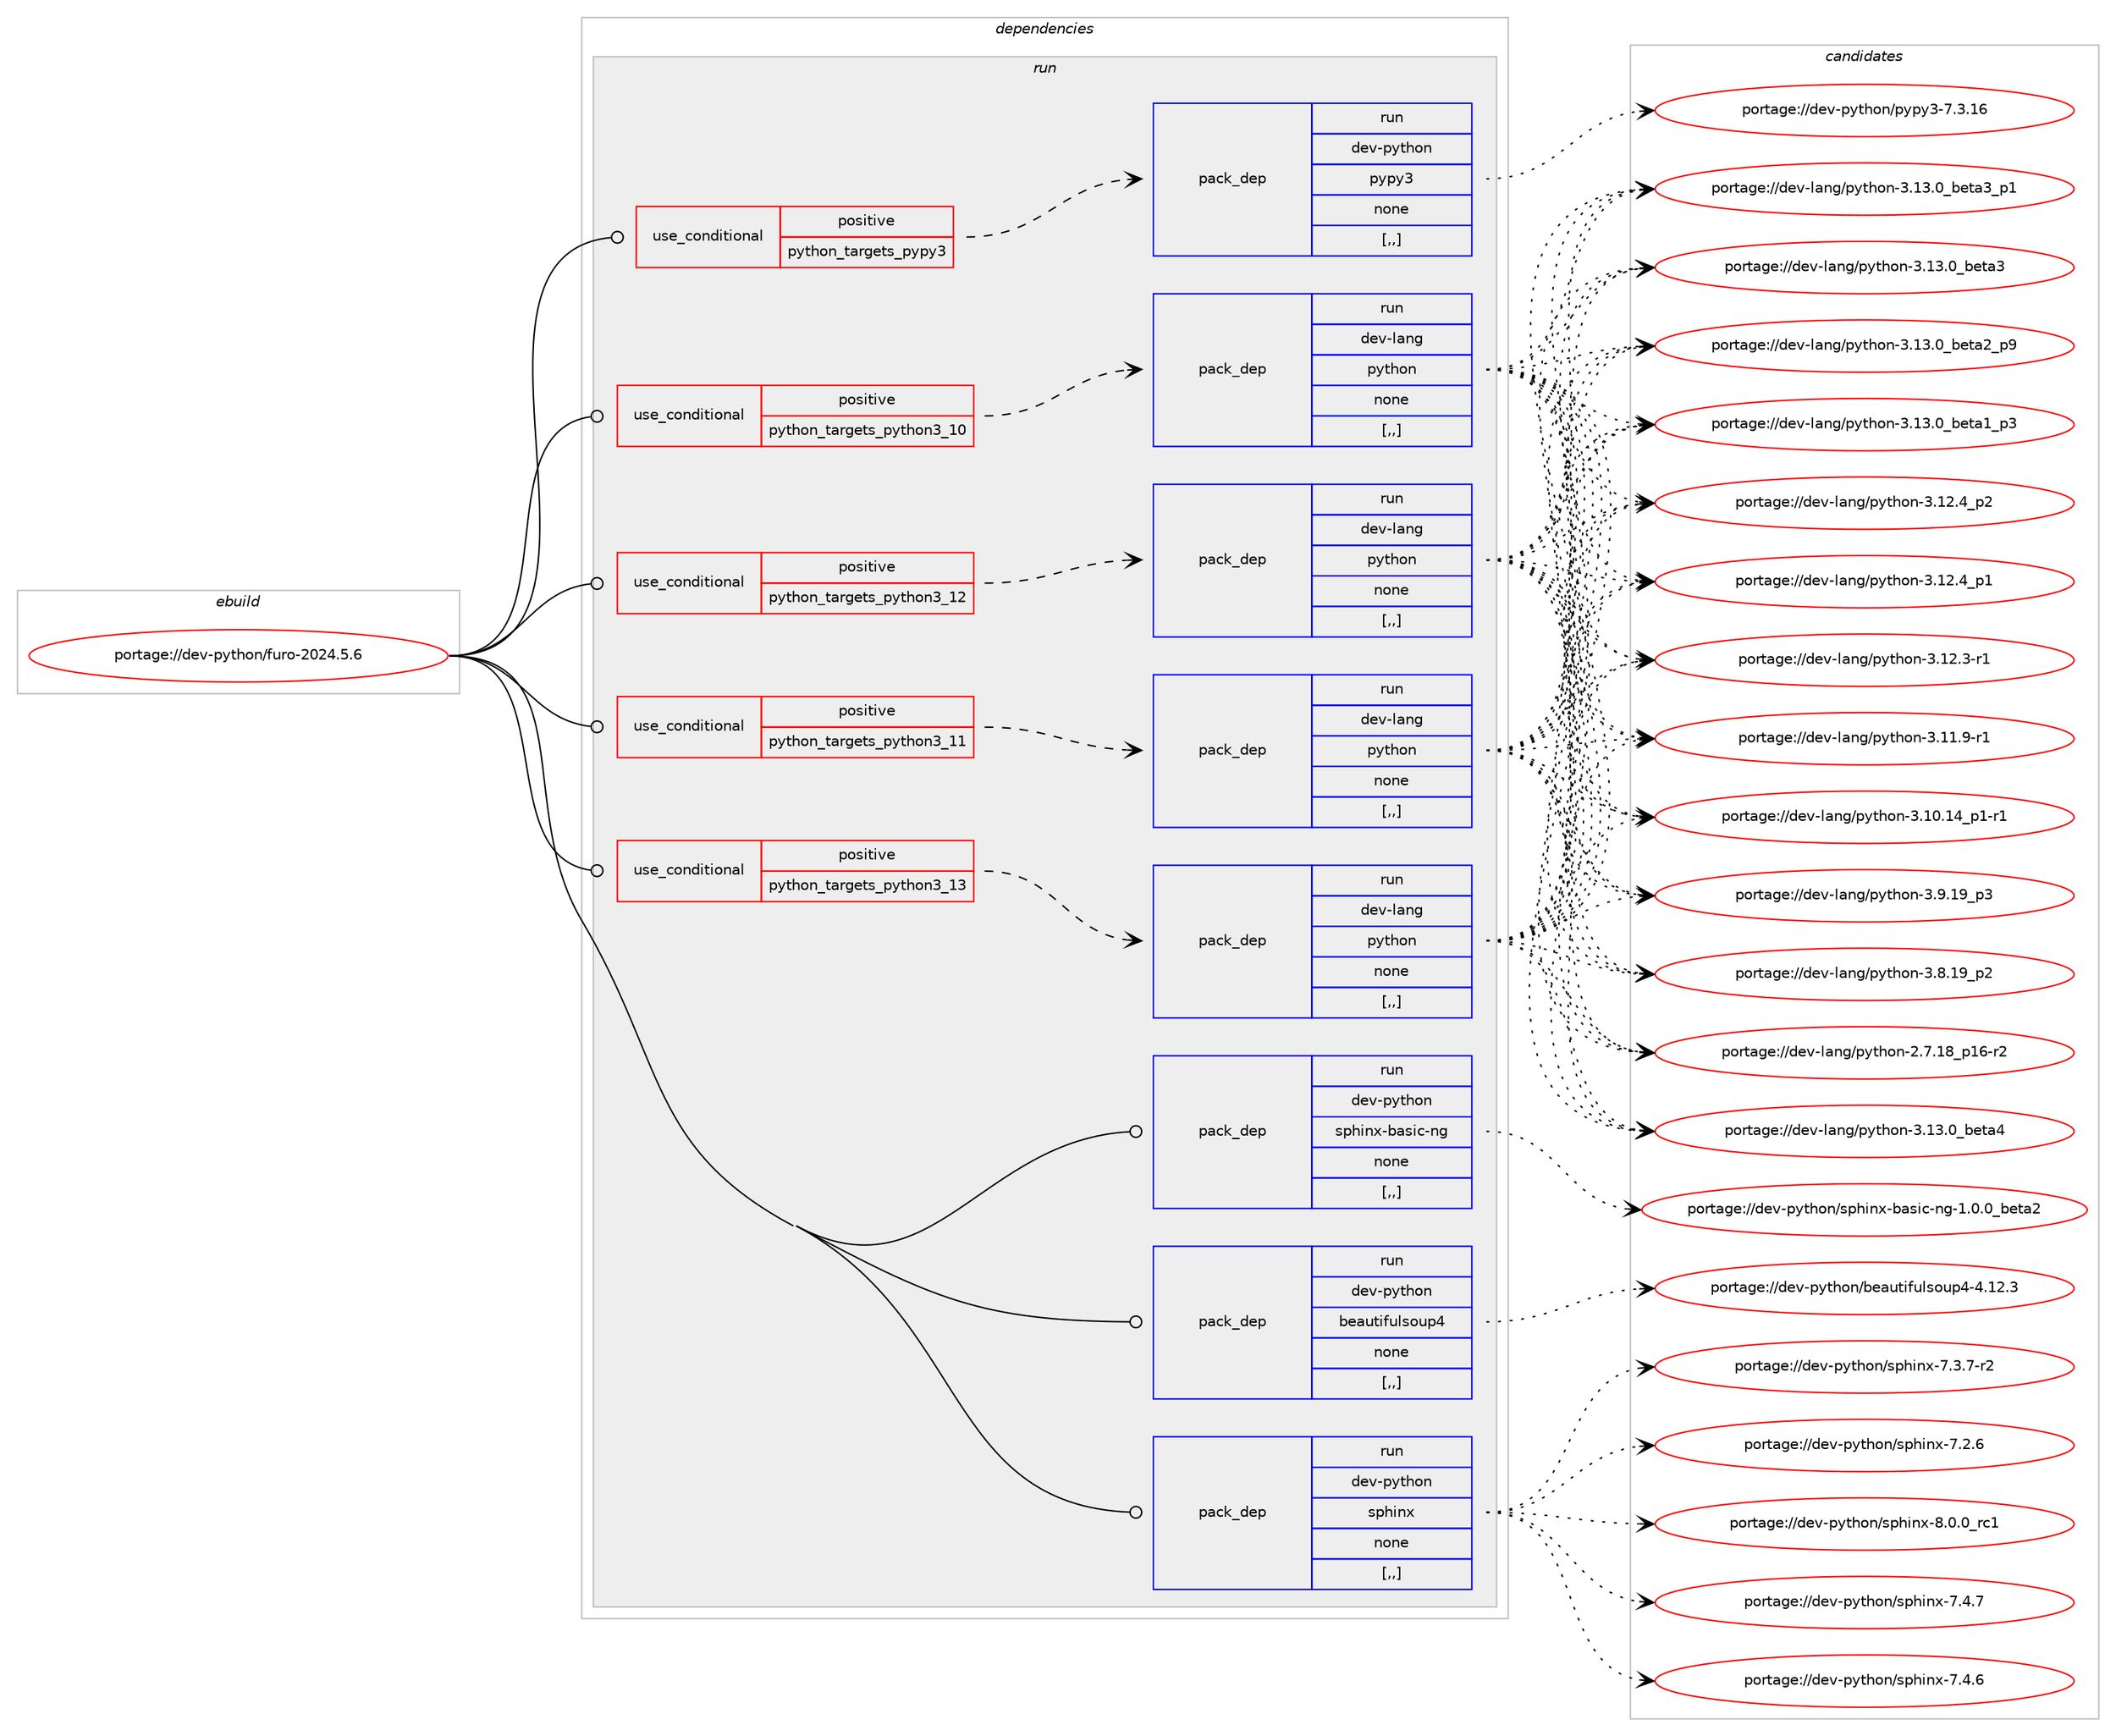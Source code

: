 digraph prolog {

# *************
# Graph options
# *************

newrank=true;
concentrate=true;
compound=true;
graph [rankdir=LR,fontname=Helvetica,fontsize=10,ranksep=1.5];#, ranksep=2.5, nodesep=0.2];
edge  [arrowhead=vee];
node  [fontname=Helvetica,fontsize=10];

# **********
# The ebuild
# **********

subgraph cluster_leftcol {
color=gray;
label=<<i>ebuild</i>>;
id [label="portage://dev-python/furo-2024.5.6", color=red, width=4, href="../dev-python/furo-2024.5.6.svg"];
}

# ****************
# The dependencies
# ****************

subgraph cluster_midcol {
color=gray;
label=<<i>dependencies</i>>;
subgraph cluster_compile {
fillcolor="#eeeeee";
style=filled;
label=<<i>compile</i>>;
}
subgraph cluster_compileandrun {
fillcolor="#eeeeee";
style=filled;
label=<<i>compile and run</i>>;
}
subgraph cluster_run {
fillcolor="#eeeeee";
style=filled;
label=<<i>run</i>>;
subgraph cond33058 {
dependency147048 [label=<<TABLE BORDER="0" CELLBORDER="1" CELLSPACING="0" CELLPADDING="4"><TR><TD ROWSPAN="3" CELLPADDING="10">use_conditional</TD></TR><TR><TD>positive</TD></TR><TR><TD>python_targets_pypy3</TD></TR></TABLE>>, shape=none, color=red];
subgraph pack112741 {
dependency147049 [label=<<TABLE BORDER="0" CELLBORDER="1" CELLSPACING="0" CELLPADDING="4" WIDTH="220"><TR><TD ROWSPAN="6" CELLPADDING="30">pack_dep</TD></TR><TR><TD WIDTH="110">run</TD></TR><TR><TD>dev-python</TD></TR><TR><TD>pypy3</TD></TR><TR><TD>none</TD></TR><TR><TD>[,,]</TD></TR></TABLE>>, shape=none, color=blue];
}
dependency147048:e -> dependency147049:w [weight=20,style="dashed",arrowhead="vee"];
}
id:e -> dependency147048:w [weight=20,style="solid",arrowhead="odot"];
subgraph cond33059 {
dependency147050 [label=<<TABLE BORDER="0" CELLBORDER="1" CELLSPACING="0" CELLPADDING="4"><TR><TD ROWSPAN="3" CELLPADDING="10">use_conditional</TD></TR><TR><TD>positive</TD></TR><TR><TD>python_targets_python3_10</TD></TR></TABLE>>, shape=none, color=red];
subgraph pack112742 {
dependency147051 [label=<<TABLE BORDER="0" CELLBORDER="1" CELLSPACING="0" CELLPADDING="4" WIDTH="220"><TR><TD ROWSPAN="6" CELLPADDING="30">pack_dep</TD></TR><TR><TD WIDTH="110">run</TD></TR><TR><TD>dev-lang</TD></TR><TR><TD>python</TD></TR><TR><TD>none</TD></TR><TR><TD>[,,]</TD></TR></TABLE>>, shape=none, color=blue];
}
dependency147050:e -> dependency147051:w [weight=20,style="dashed",arrowhead="vee"];
}
id:e -> dependency147050:w [weight=20,style="solid",arrowhead="odot"];
subgraph cond33060 {
dependency147052 [label=<<TABLE BORDER="0" CELLBORDER="1" CELLSPACING="0" CELLPADDING="4"><TR><TD ROWSPAN="3" CELLPADDING="10">use_conditional</TD></TR><TR><TD>positive</TD></TR><TR><TD>python_targets_python3_11</TD></TR></TABLE>>, shape=none, color=red];
subgraph pack112743 {
dependency147053 [label=<<TABLE BORDER="0" CELLBORDER="1" CELLSPACING="0" CELLPADDING="4" WIDTH="220"><TR><TD ROWSPAN="6" CELLPADDING="30">pack_dep</TD></TR><TR><TD WIDTH="110">run</TD></TR><TR><TD>dev-lang</TD></TR><TR><TD>python</TD></TR><TR><TD>none</TD></TR><TR><TD>[,,]</TD></TR></TABLE>>, shape=none, color=blue];
}
dependency147052:e -> dependency147053:w [weight=20,style="dashed",arrowhead="vee"];
}
id:e -> dependency147052:w [weight=20,style="solid",arrowhead="odot"];
subgraph cond33061 {
dependency147054 [label=<<TABLE BORDER="0" CELLBORDER="1" CELLSPACING="0" CELLPADDING="4"><TR><TD ROWSPAN="3" CELLPADDING="10">use_conditional</TD></TR><TR><TD>positive</TD></TR><TR><TD>python_targets_python3_12</TD></TR></TABLE>>, shape=none, color=red];
subgraph pack112744 {
dependency147055 [label=<<TABLE BORDER="0" CELLBORDER="1" CELLSPACING="0" CELLPADDING="4" WIDTH="220"><TR><TD ROWSPAN="6" CELLPADDING="30">pack_dep</TD></TR><TR><TD WIDTH="110">run</TD></TR><TR><TD>dev-lang</TD></TR><TR><TD>python</TD></TR><TR><TD>none</TD></TR><TR><TD>[,,]</TD></TR></TABLE>>, shape=none, color=blue];
}
dependency147054:e -> dependency147055:w [weight=20,style="dashed",arrowhead="vee"];
}
id:e -> dependency147054:w [weight=20,style="solid",arrowhead="odot"];
subgraph cond33062 {
dependency147056 [label=<<TABLE BORDER="0" CELLBORDER="1" CELLSPACING="0" CELLPADDING="4"><TR><TD ROWSPAN="3" CELLPADDING="10">use_conditional</TD></TR><TR><TD>positive</TD></TR><TR><TD>python_targets_python3_13</TD></TR></TABLE>>, shape=none, color=red];
subgraph pack112745 {
dependency147057 [label=<<TABLE BORDER="0" CELLBORDER="1" CELLSPACING="0" CELLPADDING="4" WIDTH="220"><TR><TD ROWSPAN="6" CELLPADDING="30">pack_dep</TD></TR><TR><TD WIDTH="110">run</TD></TR><TR><TD>dev-lang</TD></TR><TR><TD>python</TD></TR><TR><TD>none</TD></TR><TR><TD>[,,]</TD></TR></TABLE>>, shape=none, color=blue];
}
dependency147056:e -> dependency147057:w [weight=20,style="dashed",arrowhead="vee"];
}
id:e -> dependency147056:w [weight=20,style="solid",arrowhead="odot"];
subgraph pack112746 {
dependency147058 [label=<<TABLE BORDER="0" CELLBORDER="1" CELLSPACING="0" CELLPADDING="4" WIDTH="220"><TR><TD ROWSPAN="6" CELLPADDING="30">pack_dep</TD></TR><TR><TD WIDTH="110">run</TD></TR><TR><TD>dev-python</TD></TR><TR><TD>beautifulsoup4</TD></TR><TR><TD>none</TD></TR><TR><TD>[,,]</TD></TR></TABLE>>, shape=none, color=blue];
}
id:e -> dependency147058:w [weight=20,style="solid",arrowhead="odot"];
subgraph pack112747 {
dependency147059 [label=<<TABLE BORDER="0" CELLBORDER="1" CELLSPACING="0" CELLPADDING="4" WIDTH="220"><TR><TD ROWSPAN="6" CELLPADDING="30">pack_dep</TD></TR><TR><TD WIDTH="110">run</TD></TR><TR><TD>dev-python</TD></TR><TR><TD>sphinx</TD></TR><TR><TD>none</TD></TR><TR><TD>[,,]</TD></TR></TABLE>>, shape=none, color=blue];
}
id:e -> dependency147059:w [weight=20,style="solid",arrowhead="odot"];
subgraph pack112748 {
dependency147060 [label=<<TABLE BORDER="0" CELLBORDER="1" CELLSPACING="0" CELLPADDING="4" WIDTH="220"><TR><TD ROWSPAN="6" CELLPADDING="30">pack_dep</TD></TR><TR><TD WIDTH="110">run</TD></TR><TR><TD>dev-python</TD></TR><TR><TD>sphinx-basic-ng</TD></TR><TR><TD>none</TD></TR><TR><TD>[,,]</TD></TR></TABLE>>, shape=none, color=blue];
}
id:e -> dependency147060:w [weight=20,style="solid",arrowhead="odot"];
}
}

# **************
# The candidates
# **************

subgraph cluster_choices {
rank=same;
color=gray;
label=<<i>candidates</i>>;

subgraph choice112741 {
color=black;
nodesep=1;
choice10010111845112121116104111110471121211121215145554651464954 [label="portage://dev-python/pypy3-7.3.16", color=red, width=4,href="../dev-python/pypy3-7.3.16.svg"];
dependency147049:e -> choice10010111845112121116104111110471121211121215145554651464954:w [style=dotted,weight="100"];
}
subgraph choice112742 {
color=black;
nodesep=1;
choice1001011184510897110103471121211161041111104551464951464895981011169752 [label="portage://dev-lang/python-3.13.0_beta4", color=red, width=4,href="../dev-lang/python-3.13.0_beta4.svg"];
choice10010111845108971101034711212111610411111045514649514648959810111697519511249 [label="portage://dev-lang/python-3.13.0_beta3_p1", color=red, width=4,href="../dev-lang/python-3.13.0_beta3_p1.svg"];
choice1001011184510897110103471121211161041111104551464951464895981011169751 [label="portage://dev-lang/python-3.13.0_beta3", color=red, width=4,href="../dev-lang/python-3.13.0_beta3.svg"];
choice10010111845108971101034711212111610411111045514649514648959810111697509511257 [label="portage://dev-lang/python-3.13.0_beta2_p9", color=red, width=4,href="../dev-lang/python-3.13.0_beta2_p9.svg"];
choice10010111845108971101034711212111610411111045514649514648959810111697499511251 [label="portage://dev-lang/python-3.13.0_beta1_p3", color=red, width=4,href="../dev-lang/python-3.13.0_beta1_p3.svg"];
choice100101118451089711010347112121116104111110455146495046529511250 [label="portage://dev-lang/python-3.12.4_p2", color=red, width=4,href="../dev-lang/python-3.12.4_p2.svg"];
choice100101118451089711010347112121116104111110455146495046529511249 [label="portage://dev-lang/python-3.12.4_p1", color=red, width=4,href="../dev-lang/python-3.12.4_p1.svg"];
choice100101118451089711010347112121116104111110455146495046514511449 [label="portage://dev-lang/python-3.12.3-r1", color=red, width=4,href="../dev-lang/python-3.12.3-r1.svg"];
choice100101118451089711010347112121116104111110455146494946574511449 [label="portage://dev-lang/python-3.11.9-r1", color=red, width=4,href="../dev-lang/python-3.11.9-r1.svg"];
choice100101118451089711010347112121116104111110455146494846495295112494511449 [label="portage://dev-lang/python-3.10.14_p1-r1", color=red, width=4,href="../dev-lang/python-3.10.14_p1-r1.svg"];
choice100101118451089711010347112121116104111110455146574649579511251 [label="portage://dev-lang/python-3.9.19_p3", color=red, width=4,href="../dev-lang/python-3.9.19_p3.svg"];
choice100101118451089711010347112121116104111110455146564649579511250 [label="portage://dev-lang/python-3.8.19_p2", color=red, width=4,href="../dev-lang/python-3.8.19_p2.svg"];
choice100101118451089711010347112121116104111110455046554649569511249544511450 [label="portage://dev-lang/python-2.7.18_p16-r2", color=red, width=4,href="../dev-lang/python-2.7.18_p16-r2.svg"];
dependency147051:e -> choice1001011184510897110103471121211161041111104551464951464895981011169752:w [style=dotted,weight="100"];
dependency147051:e -> choice10010111845108971101034711212111610411111045514649514648959810111697519511249:w [style=dotted,weight="100"];
dependency147051:e -> choice1001011184510897110103471121211161041111104551464951464895981011169751:w [style=dotted,weight="100"];
dependency147051:e -> choice10010111845108971101034711212111610411111045514649514648959810111697509511257:w [style=dotted,weight="100"];
dependency147051:e -> choice10010111845108971101034711212111610411111045514649514648959810111697499511251:w [style=dotted,weight="100"];
dependency147051:e -> choice100101118451089711010347112121116104111110455146495046529511250:w [style=dotted,weight="100"];
dependency147051:e -> choice100101118451089711010347112121116104111110455146495046529511249:w [style=dotted,weight="100"];
dependency147051:e -> choice100101118451089711010347112121116104111110455146495046514511449:w [style=dotted,weight="100"];
dependency147051:e -> choice100101118451089711010347112121116104111110455146494946574511449:w [style=dotted,weight="100"];
dependency147051:e -> choice100101118451089711010347112121116104111110455146494846495295112494511449:w [style=dotted,weight="100"];
dependency147051:e -> choice100101118451089711010347112121116104111110455146574649579511251:w [style=dotted,weight="100"];
dependency147051:e -> choice100101118451089711010347112121116104111110455146564649579511250:w [style=dotted,weight="100"];
dependency147051:e -> choice100101118451089711010347112121116104111110455046554649569511249544511450:w [style=dotted,weight="100"];
}
subgraph choice112743 {
color=black;
nodesep=1;
choice1001011184510897110103471121211161041111104551464951464895981011169752 [label="portage://dev-lang/python-3.13.0_beta4", color=red, width=4,href="../dev-lang/python-3.13.0_beta4.svg"];
choice10010111845108971101034711212111610411111045514649514648959810111697519511249 [label="portage://dev-lang/python-3.13.0_beta3_p1", color=red, width=4,href="../dev-lang/python-3.13.0_beta3_p1.svg"];
choice1001011184510897110103471121211161041111104551464951464895981011169751 [label="portage://dev-lang/python-3.13.0_beta3", color=red, width=4,href="../dev-lang/python-3.13.0_beta3.svg"];
choice10010111845108971101034711212111610411111045514649514648959810111697509511257 [label="portage://dev-lang/python-3.13.0_beta2_p9", color=red, width=4,href="../dev-lang/python-3.13.0_beta2_p9.svg"];
choice10010111845108971101034711212111610411111045514649514648959810111697499511251 [label="portage://dev-lang/python-3.13.0_beta1_p3", color=red, width=4,href="../dev-lang/python-3.13.0_beta1_p3.svg"];
choice100101118451089711010347112121116104111110455146495046529511250 [label="portage://dev-lang/python-3.12.4_p2", color=red, width=4,href="../dev-lang/python-3.12.4_p2.svg"];
choice100101118451089711010347112121116104111110455146495046529511249 [label="portage://dev-lang/python-3.12.4_p1", color=red, width=4,href="../dev-lang/python-3.12.4_p1.svg"];
choice100101118451089711010347112121116104111110455146495046514511449 [label="portage://dev-lang/python-3.12.3-r1", color=red, width=4,href="../dev-lang/python-3.12.3-r1.svg"];
choice100101118451089711010347112121116104111110455146494946574511449 [label="portage://dev-lang/python-3.11.9-r1", color=red, width=4,href="../dev-lang/python-3.11.9-r1.svg"];
choice100101118451089711010347112121116104111110455146494846495295112494511449 [label="portage://dev-lang/python-3.10.14_p1-r1", color=red, width=4,href="../dev-lang/python-3.10.14_p1-r1.svg"];
choice100101118451089711010347112121116104111110455146574649579511251 [label="portage://dev-lang/python-3.9.19_p3", color=red, width=4,href="../dev-lang/python-3.9.19_p3.svg"];
choice100101118451089711010347112121116104111110455146564649579511250 [label="portage://dev-lang/python-3.8.19_p2", color=red, width=4,href="../dev-lang/python-3.8.19_p2.svg"];
choice100101118451089711010347112121116104111110455046554649569511249544511450 [label="portage://dev-lang/python-2.7.18_p16-r2", color=red, width=4,href="../dev-lang/python-2.7.18_p16-r2.svg"];
dependency147053:e -> choice1001011184510897110103471121211161041111104551464951464895981011169752:w [style=dotted,weight="100"];
dependency147053:e -> choice10010111845108971101034711212111610411111045514649514648959810111697519511249:w [style=dotted,weight="100"];
dependency147053:e -> choice1001011184510897110103471121211161041111104551464951464895981011169751:w [style=dotted,weight="100"];
dependency147053:e -> choice10010111845108971101034711212111610411111045514649514648959810111697509511257:w [style=dotted,weight="100"];
dependency147053:e -> choice10010111845108971101034711212111610411111045514649514648959810111697499511251:w [style=dotted,weight="100"];
dependency147053:e -> choice100101118451089711010347112121116104111110455146495046529511250:w [style=dotted,weight="100"];
dependency147053:e -> choice100101118451089711010347112121116104111110455146495046529511249:w [style=dotted,weight="100"];
dependency147053:e -> choice100101118451089711010347112121116104111110455146495046514511449:w [style=dotted,weight="100"];
dependency147053:e -> choice100101118451089711010347112121116104111110455146494946574511449:w [style=dotted,weight="100"];
dependency147053:e -> choice100101118451089711010347112121116104111110455146494846495295112494511449:w [style=dotted,weight="100"];
dependency147053:e -> choice100101118451089711010347112121116104111110455146574649579511251:w [style=dotted,weight="100"];
dependency147053:e -> choice100101118451089711010347112121116104111110455146564649579511250:w [style=dotted,weight="100"];
dependency147053:e -> choice100101118451089711010347112121116104111110455046554649569511249544511450:w [style=dotted,weight="100"];
}
subgraph choice112744 {
color=black;
nodesep=1;
choice1001011184510897110103471121211161041111104551464951464895981011169752 [label="portage://dev-lang/python-3.13.0_beta4", color=red, width=4,href="../dev-lang/python-3.13.0_beta4.svg"];
choice10010111845108971101034711212111610411111045514649514648959810111697519511249 [label="portage://dev-lang/python-3.13.0_beta3_p1", color=red, width=4,href="../dev-lang/python-3.13.0_beta3_p1.svg"];
choice1001011184510897110103471121211161041111104551464951464895981011169751 [label="portage://dev-lang/python-3.13.0_beta3", color=red, width=4,href="../dev-lang/python-3.13.0_beta3.svg"];
choice10010111845108971101034711212111610411111045514649514648959810111697509511257 [label="portage://dev-lang/python-3.13.0_beta2_p9", color=red, width=4,href="../dev-lang/python-3.13.0_beta2_p9.svg"];
choice10010111845108971101034711212111610411111045514649514648959810111697499511251 [label="portage://dev-lang/python-3.13.0_beta1_p3", color=red, width=4,href="../dev-lang/python-3.13.0_beta1_p3.svg"];
choice100101118451089711010347112121116104111110455146495046529511250 [label="portage://dev-lang/python-3.12.4_p2", color=red, width=4,href="../dev-lang/python-3.12.4_p2.svg"];
choice100101118451089711010347112121116104111110455146495046529511249 [label="portage://dev-lang/python-3.12.4_p1", color=red, width=4,href="../dev-lang/python-3.12.4_p1.svg"];
choice100101118451089711010347112121116104111110455146495046514511449 [label="portage://dev-lang/python-3.12.3-r1", color=red, width=4,href="../dev-lang/python-3.12.3-r1.svg"];
choice100101118451089711010347112121116104111110455146494946574511449 [label="portage://dev-lang/python-3.11.9-r1", color=red, width=4,href="../dev-lang/python-3.11.9-r1.svg"];
choice100101118451089711010347112121116104111110455146494846495295112494511449 [label="portage://dev-lang/python-3.10.14_p1-r1", color=red, width=4,href="../dev-lang/python-3.10.14_p1-r1.svg"];
choice100101118451089711010347112121116104111110455146574649579511251 [label="portage://dev-lang/python-3.9.19_p3", color=red, width=4,href="../dev-lang/python-3.9.19_p3.svg"];
choice100101118451089711010347112121116104111110455146564649579511250 [label="portage://dev-lang/python-3.8.19_p2", color=red, width=4,href="../dev-lang/python-3.8.19_p2.svg"];
choice100101118451089711010347112121116104111110455046554649569511249544511450 [label="portage://dev-lang/python-2.7.18_p16-r2", color=red, width=4,href="../dev-lang/python-2.7.18_p16-r2.svg"];
dependency147055:e -> choice1001011184510897110103471121211161041111104551464951464895981011169752:w [style=dotted,weight="100"];
dependency147055:e -> choice10010111845108971101034711212111610411111045514649514648959810111697519511249:w [style=dotted,weight="100"];
dependency147055:e -> choice1001011184510897110103471121211161041111104551464951464895981011169751:w [style=dotted,weight="100"];
dependency147055:e -> choice10010111845108971101034711212111610411111045514649514648959810111697509511257:w [style=dotted,weight="100"];
dependency147055:e -> choice10010111845108971101034711212111610411111045514649514648959810111697499511251:w [style=dotted,weight="100"];
dependency147055:e -> choice100101118451089711010347112121116104111110455146495046529511250:w [style=dotted,weight="100"];
dependency147055:e -> choice100101118451089711010347112121116104111110455146495046529511249:w [style=dotted,weight="100"];
dependency147055:e -> choice100101118451089711010347112121116104111110455146495046514511449:w [style=dotted,weight="100"];
dependency147055:e -> choice100101118451089711010347112121116104111110455146494946574511449:w [style=dotted,weight="100"];
dependency147055:e -> choice100101118451089711010347112121116104111110455146494846495295112494511449:w [style=dotted,weight="100"];
dependency147055:e -> choice100101118451089711010347112121116104111110455146574649579511251:w [style=dotted,weight="100"];
dependency147055:e -> choice100101118451089711010347112121116104111110455146564649579511250:w [style=dotted,weight="100"];
dependency147055:e -> choice100101118451089711010347112121116104111110455046554649569511249544511450:w [style=dotted,weight="100"];
}
subgraph choice112745 {
color=black;
nodesep=1;
choice1001011184510897110103471121211161041111104551464951464895981011169752 [label="portage://dev-lang/python-3.13.0_beta4", color=red, width=4,href="../dev-lang/python-3.13.0_beta4.svg"];
choice10010111845108971101034711212111610411111045514649514648959810111697519511249 [label="portage://dev-lang/python-3.13.0_beta3_p1", color=red, width=4,href="../dev-lang/python-3.13.0_beta3_p1.svg"];
choice1001011184510897110103471121211161041111104551464951464895981011169751 [label="portage://dev-lang/python-3.13.0_beta3", color=red, width=4,href="../dev-lang/python-3.13.0_beta3.svg"];
choice10010111845108971101034711212111610411111045514649514648959810111697509511257 [label="portage://dev-lang/python-3.13.0_beta2_p9", color=red, width=4,href="../dev-lang/python-3.13.0_beta2_p9.svg"];
choice10010111845108971101034711212111610411111045514649514648959810111697499511251 [label="portage://dev-lang/python-3.13.0_beta1_p3", color=red, width=4,href="../dev-lang/python-3.13.0_beta1_p3.svg"];
choice100101118451089711010347112121116104111110455146495046529511250 [label="portage://dev-lang/python-3.12.4_p2", color=red, width=4,href="../dev-lang/python-3.12.4_p2.svg"];
choice100101118451089711010347112121116104111110455146495046529511249 [label="portage://dev-lang/python-3.12.4_p1", color=red, width=4,href="../dev-lang/python-3.12.4_p1.svg"];
choice100101118451089711010347112121116104111110455146495046514511449 [label="portage://dev-lang/python-3.12.3-r1", color=red, width=4,href="../dev-lang/python-3.12.3-r1.svg"];
choice100101118451089711010347112121116104111110455146494946574511449 [label="portage://dev-lang/python-3.11.9-r1", color=red, width=4,href="../dev-lang/python-3.11.9-r1.svg"];
choice100101118451089711010347112121116104111110455146494846495295112494511449 [label="portage://dev-lang/python-3.10.14_p1-r1", color=red, width=4,href="../dev-lang/python-3.10.14_p1-r1.svg"];
choice100101118451089711010347112121116104111110455146574649579511251 [label="portage://dev-lang/python-3.9.19_p3", color=red, width=4,href="../dev-lang/python-3.9.19_p3.svg"];
choice100101118451089711010347112121116104111110455146564649579511250 [label="portage://dev-lang/python-3.8.19_p2", color=red, width=4,href="../dev-lang/python-3.8.19_p2.svg"];
choice100101118451089711010347112121116104111110455046554649569511249544511450 [label="portage://dev-lang/python-2.7.18_p16-r2", color=red, width=4,href="../dev-lang/python-2.7.18_p16-r2.svg"];
dependency147057:e -> choice1001011184510897110103471121211161041111104551464951464895981011169752:w [style=dotted,weight="100"];
dependency147057:e -> choice10010111845108971101034711212111610411111045514649514648959810111697519511249:w [style=dotted,weight="100"];
dependency147057:e -> choice1001011184510897110103471121211161041111104551464951464895981011169751:w [style=dotted,weight="100"];
dependency147057:e -> choice10010111845108971101034711212111610411111045514649514648959810111697509511257:w [style=dotted,weight="100"];
dependency147057:e -> choice10010111845108971101034711212111610411111045514649514648959810111697499511251:w [style=dotted,weight="100"];
dependency147057:e -> choice100101118451089711010347112121116104111110455146495046529511250:w [style=dotted,weight="100"];
dependency147057:e -> choice100101118451089711010347112121116104111110455146495046529511249:w [style=dotted,weight="100"];
dependency147057:e -> choice100101118451089711010347112121116104111110455146495046514511449:w [style=dotted,weight="100"];
dependency147057:e -> choice100101118451089711010347112121116104111110455146494946574511449:w [style=dotted,weight="100"];
dependency147057:e -> choice100101118451089711010347112121116104111110455146494846495295112494511449:w [style=dotted,weight="100"];
dependency147057:e -> choice100101118451089711010347112121116104111110455146574649579511251:w [style=dotted,weight="100"];
dependency147057:e -> choice100101118451089711010347112121116104111110455146564649579511250:w [style=dotted,weight="100"];
dependency147057:e -> choice100101118451089711010347112121116104111110455046554649569511249544511450:w [style=dotted,weight="100"];
}
subgraph choice112746 {
color=black;
nodesep=1;
choice100101118451121211161041111104798101971171161051021171081151111171125245524649504651 [label="portage://dev-python/beautifulsoup4-4.12.3", color=red, width=4,href="../dev-python/beautifulsoup4-4.12.3.svg"];
dependency147058:e -> choice100101118451121211161041111104798101971171161051021171081151111171125245524649504651:w [style=dotted,weight="100"];
}
subgraph choice112747 {
color=black;
nodesep=1;
choice1001011184511212111610411111047115112104105110120455646484648951149949 [label="portage://dev-python/sphinx-8.0.0_rc1", color=red, width=4,href="../dev-python/sphinx-8.0.0_rc1.svg"];
choice1001011184511212111610411111047115112104105110120455546524655 [label="portage://dev-python/sphinx-7.4.7", color=red, width=4,href="../dev-python/sphinx-7.4.7.svg"];
choice1001011184511212111610411111047115112104105110120455546524654 [label="portage://dev-python/sphinx-7.4.6", color=red, width=4,href="../dev-python/sphinx-7.4.6.svg"];
choice10010111845112121116104111110471151121041051101204555465146554511450 [label="portage://dev-python/sphinx-7.3.7-r2", color=red, width=4,href="../dev-python/sphinx-7.3.7-r2.svg"];
choice1001011184511212111610411111047115112104105110120455546504654 [label="portage://dev-python/sphinx-7.2.6", color=red, width=4,href="../dev-python/sphinx-7.2.6.svg"];
dependency147059:e -> choice1001011184511212111610411111047115112104105110120455646484648951149949:w [style=dotted,weight="100"];
dependency147059:e -> choice1001011184511212111610411111047115112104105110120455546524655:w [style=dotted,weight="100"];
dependency147059:e -> choice1001011184511212111610411111047115112104105110120455546524654:w [style=dotted,weight="100"];
dependency147059:e -> choice10010111845112121116104111110471151121041051101204555465146554511450:w [style=dotted,weight="100"];
dependency147059:e -> choice1001011184511212111610411111047115112104105110120455546504654:w [style=dotted,weight="100"];
}
subgraph choice112748 {
color=black;
nodesep=1;
choice1001011184511212111610411111047115112104105110120459897115105994511010345494648464895981011169750 [label="portage://dev-python/sphinx-basic-ng-1.0.0_beta2", color=red, width=4,href="../dev-python/sphinx-basic-ng-1.0.0_beta2.svg"];
dependency147060:e -> choice1001011184511212111610411111047115112104105110120459897115105994511010345494648464895981011169750:w [style=dotted,weight="100"];
}
}

}
